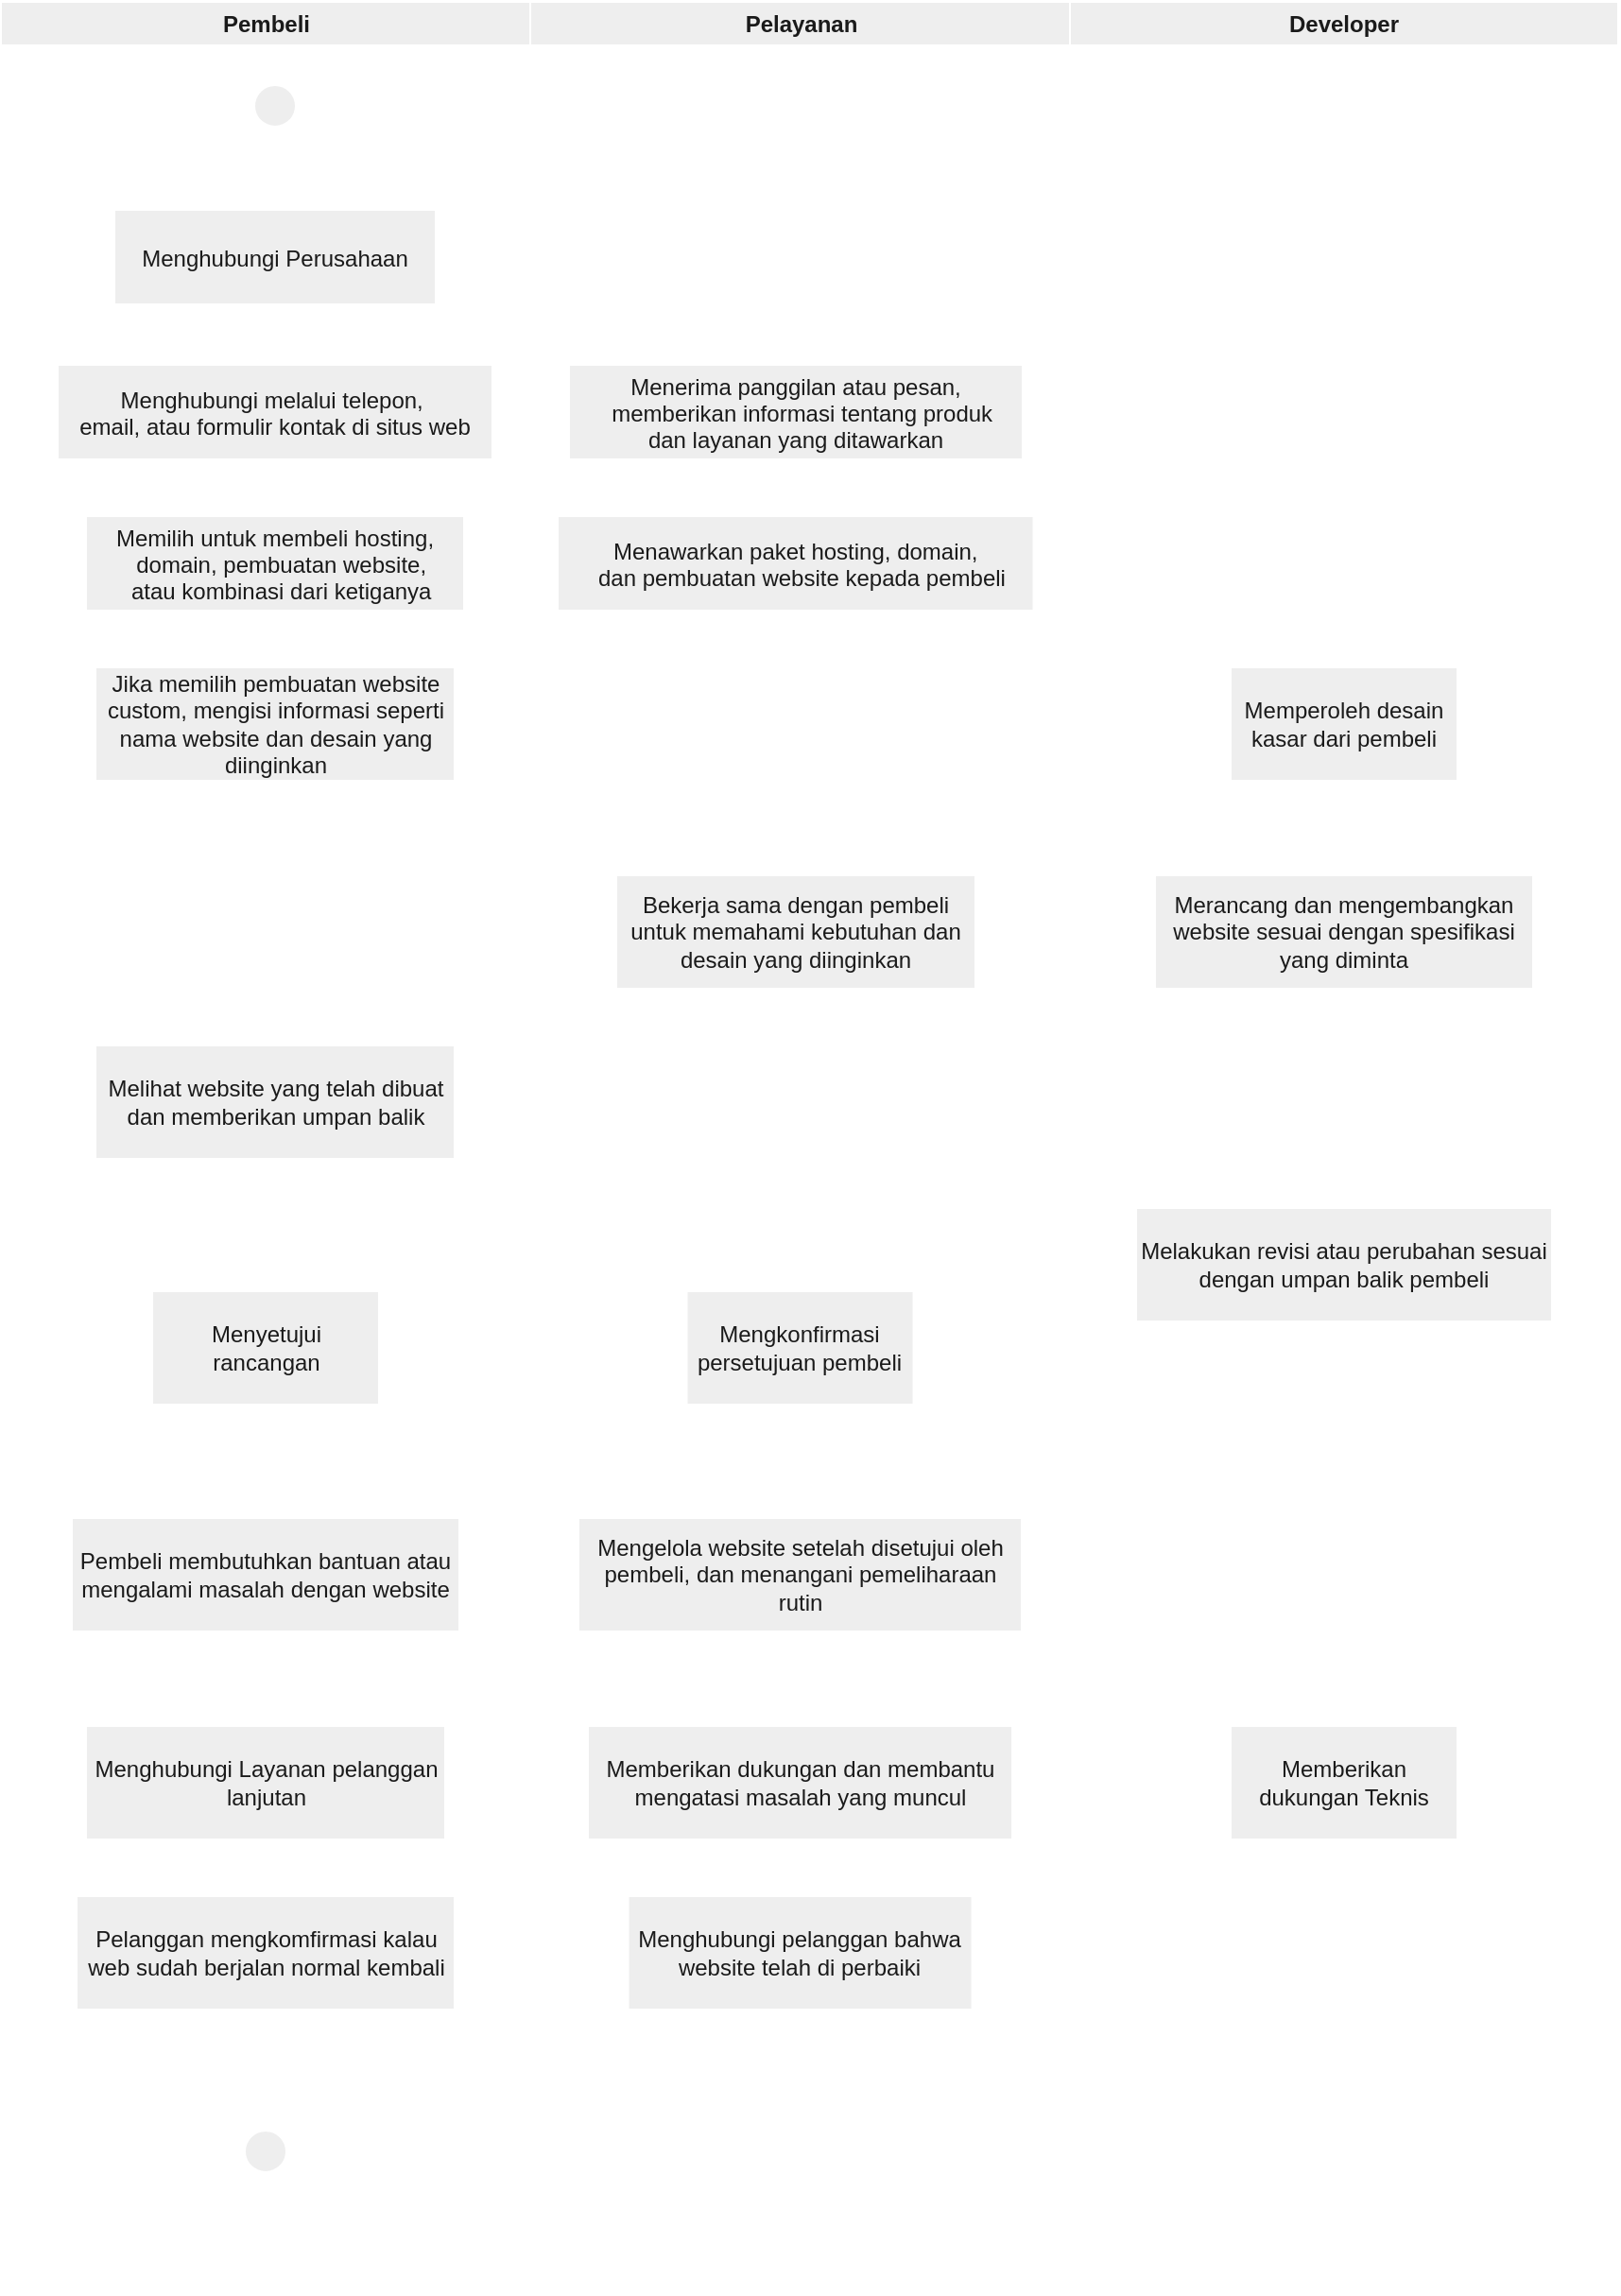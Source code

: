 <mxfile version="24.4.4" type="github">
  <diagram name="Page-1" id="e7e014a7-5840-1c2e-5031-d8a46d1fe8dd">
    <mxGraphModel dx="1849" dy="1091" grid="1" gridSize="10" guides="1" tooltips="1" connect="1" arrows="1" fold="1" page="1" pageScale="1" pageWidth="1169" pageHeight="826" background="none" math="0" shadow="0">
      <root>
        <mxCell id="0" />
        <mxCell id="1" parent="0" />
        <mxCell id="2" value="Pembeli" style="swimlane;whiteSpace=wrap;labelBackgroundColor=none;fillColor=#EEEEEE;strokeColor=#FFFFFF;fontColor=#1A1A1A;" parent="1" vertex="1">
          <mxGeometry x="164.5" y="128" width="280" height="1212" as="geometry" />
        </mxCell>
        <mxCell id="5" value="" style="ellipse;shape=startState;fillColor=#EEEEEE;strokeColor=#FFFFFF;labelBackgroundColor=none;fontColor=#1A1A1A;" parent="2" vertex="1">
          <mxGeometry x="130" y="40" width="30" height="30" as="geometry" />
        </mxCell>
        <mxCell id="6" value="" style="edgeStyle=elbowEdgeStyle;elbow=horizontal;verticalAlign=bottom;endArrow=open;endSize=8;strokeColor=#FFFFFF;endFill=1;rounded=0;labelBackgroundColor=none;fontColor=default;strokeWidth=2;" parent="2" source="5" target="7" edge="1">
          <mxGeometry x="100" y="40" as="geometry">
            <mxPoint x="115" y="110" as="targetPoint" />
          </mxGeometry>
        </mxCell>
        <mxCell id="7" value="Menghubungi Perusahaan" style="labelBackgroundColor=none;fillColor=#EEEEEE;strokeColor=#FFFFFF;fontColor=#1A1A1A;" parent="2" vertex="1">
          <mxGeometry x="60" y="110" width="170" height="50" as="geometry" />
        </mxCell>
        <mxCell id="YOEPtgyno4piZ7RR7QSO-46" style="edgeStyle=orthogonalEdgeStyle;rounded=0;orthogonalLoop=1;jettySize=auto;html=1;exitX=0.5;exitY=1;exitDx=0;exitDy=0;entryX=0.5;entryY=0;entryDx=0;entryDy=0;strokeColor=#FFFFFF;strokeWidth=2;labelBackgroundColor=none;fontColor=default;" edge="1" parent="2" source="8" target="10">
          <mxGeometry relative="1" as="geometry" />
        </mxCell>
        <mxCell id="8" value="Menghubungi melalui telepon, &#xa;email, atau formulir kontak di situs web" style="labelBackgroundColor=none;fillColor=#EEEEEE;strokeColor=#FFFFFF;fontColor=#1A1A1A;" parent="2" vertex="1">
          <mxGeometry x="30" y="192" width="230" height="50" as="geometry" />
        </mxCell>
        <mxCell id="9" value="" style="endArrow=open;strokeColor=#FFFFFF;endFill=1;rounded=0;labelBackgroundColor=none;fontColor=default;" parent="2" source="7" target="8" edge="1">
          <mxGeometry relative="1" as="geometry" />
        </mxCell>
        <mxCell id="10" value="Memilih untuk membeli hosting,&#xa;  domain, pembuatan website,&#xa;  atau kombinasi dari ketiganya" style="labelBackgroundColor=none;fillColor=#EEEEEE;strokeColor=#FFFFFF;fontColor=#1A1A1A;" parent="2" vertex="1">
          <mxGeometry x="45" y="272" width="200" height="50" as="geometry" />
        </mxCell>
        <mxCell id="VENFwPT8OEZ6iL2lPj8d-46" style="edgeStyle=orthogonalEdgeStyle;rounded=0;orthogonalLoop=1;jettySize=auto;html=1;exitX=0.5;exitY=1;exitDx=0;exitDy=0;entryX=0.5;entryY=0;entryDx=0;entryDy=0;strokeColor=#FFFFFF;labelBackgroundColor=none;fontColor=default;strokeWidth=2;" parent="2" source="VENFwPT8OEZ6iL2lPj8d-43" target="VENFwPT8OEZ6iL2lPj8d-45" edge="1">
          <mxGeometry relative="1" as="geometry" />
        </mxCell>
        <mxCell id="VENFwPT8OEZ6iL2lPj8d-43" value="Jika memilih pembuatan website custom, mengisi informasi seperti nama website dan desain yang diinginkan" style="rounded=0;whiteSpace=wrap;html=1;labelBackgroundColor=none;fillColor=#EEEEEE;strokeColor=#FFFFFF;fontColor=#1A1A1A;" parent="2" vertex="1">
          <mxGeometry x="50" y="352" width="190" height="60" as="geometry" />
        </mxCell>
        <mxCell id="20" value="" style="endArrow=open;strokeColor=#FFFFFF;endFill=1;rounded=0;entryX=0.5;entryY=0;entryDx=0;entryDy=0;labelBackgroundColor=none;fontColor=default;strokeWidth=2;" parent="2" source="10" target="VENFwPT8OEZ6iL2lPj8d-43" edge="1">
          <mxGeometry relative="1" as="geometry" />
        </mxCell>
        <mxCell id="VENFwPT8OEZ6iL2lPj8d-45" value="&lt;font color=&quot;#ffffff&quot;&gt;Mengisi formulir&lt;/font&gt;" style="rhombus;whiteSpace=wrap;html=1;fillColor=none;strokeColor=#FFFFFF;labelBackgroundColor=none;fontColor=#1A1A1A;strokeWidth=2;" parent="2" vertex="1">
          <mxGeometry x="82.5" y="452" width="125" height="80" as="geometry" />
        </mxCell>
        <mxCell id="VENFwPT8OEZ6iL2lPj8d-58" style="edgeStyle=orthogonalEdgeStyle;rounded=0;orthogonalLoop=1;jettySize=auto;html=1;exitX=0;exitY=0.5;exitDx=0;exitDy=0;entryX=0;entryY=0.5;entryDx=0;entryDy=0;strokeColor=#FFFFFF;labelBackgroundColor=none;fontColor=default;strokeWidth=2;" parent="2" source="VENFwPT8OEZ6iL2lPj8d-51" target="VENFwPT8OEZ6iL2lPj8d-57" edge="1">
          <mxGeometry relative="1" as="geometry" />
        </mxCell>
        <mxCell id="VENFwPT8OEZ6iL2lPj8d-51" value="Melihat website yang telah dibuat dan memberikan umpan balik" style="rounded=0;whiteSpace=wrap;html=1;labelBackgroundColor=none;fillColor=#EEEEEE;strokeColor=#FFFFFF;fontColor=#1A1A1A;" parent="2" vertex="1">
          <mxGeometry x="50" y="552" width="190" height="60" as="geometry" />
        </mxCell>
        <mxCell id="VENFwPT8OEZ6iL2lPj8d-57" value="Menyetujui rancangan" style="rounded=0;whiteSpace=wrap;html=1;labelBackgroundColor=none;fillColor=#EEEEEE;strokeColor=#FFFFFF;fontColor=#1A1A1A;" parent="2" vertex="1">
          <mxGeometry x="80" y="682" width="120" height="60" as="geometry" />
        </mxCell>
        <mxCell id="YOEPtgyno4piZ7RR7QSO-30" style="edgeStyle=orthogonalEdgeStyle;rounded=0;orthogonalLoop=1;jettySize=auto;html=1;exitX=0.5;exitY=1;exitDx=0;exitDy=0;strokeColor=#FFFFFF;labelBackgroundColor=none;fontColor=default;strokeWidth=2;" edge="1" parent="2" source="YOEPtgyno4piZ7RR7QSO-28" target="YOEPtgyno4piZ7RR7QSO-29">
          <mxGeometry relative="1" as="geometry" />
        </mxCell>
        <mxCell id="YOEPtgyno4piZ7RR7QSO-28" value="Pembeli membutuhkan bantuan atau mengalami masalah dengan website" style="rounded=0;whiteSpace=wrap;html=1;labelBackgroundColor=none;fillColor=#EEEEEE;strokeColor=#FFFFFF;fontColor=#1A1A1A;" vertex="1" parent="2">
          <mxGeometry x="37.5" y="802" width="205" height="60" as="geometry" />
        </mxCell>
        <mxCell id="YOEPtgyno4piZ7RR7QSO-29" value="Menghubungi Layanan pelanggan lanjutan" style="rounded=0;whiteSpace=wrap;html=1;labelBackgroundColor=none;fillColor=#EEEEEE;strokeColor=#FFFFFF;fontColor=#1A1A1A;" vertex="1" parent="2">
          <mxGeometry x="45" y="912" width="190" height="60" as="geometry" />
        </mxCell>
        <mxCell id="YOEPtgyno4piZ7RR7QSO-42" style="edgeStyle=orthogonalEdgeStyle;rounded=0;orthogonalLoop=1;jettySize=auto;html=1;exitX=0.5;exitY=1;exitDx=0;exitDy=0;entryX=0.5;entryY=0;entryDx=0;entryDy=0;strokeColor=#FFFFFF;labelBackgroundColor=none;fontColor=default;strokeWidth=2;" edge="1" parent="2" source="YOEPtgyno4piZ7RR7QSO-39" target="YOEPtgyno4piZ7RR7QSO-41">
          <mxGeometry relative="1" as="geometry" />
        </mxCell>
        <mxCell id="YOEPtgyno4piZ7RR7QSO-39" value="Pelanggan mengkomfirmasi kalau web sudah berjalan normal kembali" style="rounded=0;whiteSpace=wrap;html=1;labelBackgroundColor=none;fillColor=#EEEEEE;strokeColor=#FFFFFF;fontColor=#1A1A1A;" vertex="1" parent="2">
          <mxGeometry x="40" y="1002" width="200" height="60" as="geometry" />
        </mxCell>
        <mxCell id="YOEPtgyno4piZ7RR7QSO-41" value="" style="ellipse;shape=startState;fillColor=#EEEEEE;strokeColor=#FFFFFF;labelBackgroundColor=none;fontColor=#1A1A1A;" vertex="1" parent="2">
          <mxGeometry x="125" y="1122" width="30" height="30" as="geometry" />
        </mxCell>
        <mxCell id="3" value="Pelayanan" style="swimlane;whiteSpace=wrap;labelBackgroundColor=none;fillColor=#EEEEEE;strokeColor=#FFFFFF;fontColor=#1A1A1A;" parent="1" vertex="1">
          <mxGeometry x="444.5" y="128" width="285.5" height="1212" as="geometry" />
        </mxCell>
        <mxCell id="15" value="Menerima panggilan atau pesan,&#xa;  memberikan informasi tentang produk&#xa; dan layanan yang ditawarkan" style="labelBackgroundColor=none;fillColor=#EEEEEE;strokeColor=#FFFFFF;fontColor=#1A1A1A;" parent="3" vertex="1">
          <mxGeometry x="20.5" y="192" width="240" height="50" as="geometry" />
        </mxCell>
        <mxCell id="16" value="Menawarkan paket hosting, domain,&#xa;  dan pembuatan website kepada pembeli" style="labelBackgroundColor=none;fillColor=#EEEEEE;strokeColor=#FFFFFF;fontColor=#1A1A1A;" parent="3" vertex="1">
          <mxGeometry x="14.5" y="272" width="251.75" height="50" as="geometry" />
        </mxCell>
        <mxCell id="17" value="" style="endArrow=open;strokeColor=#FFFFFF;endFill=1;rounded=0;labelBackgroundColor=none;fontColor=default;strokeWidth=2;" parent="3" source="15" target="16" edge="1">
          <mxGeometry relative="1" as="geometry" />
        </mxCell>
        <mxCell id="VENFwPT8OEZ6iL2lPj8d-44" value="Bekerja sama dengan pembeli untuk memahami kebutuhan dan desain yang diinginkan" style="rounded=0;whiteSpace=wrap;html=1;labelBackgroundColor=none;fillColor=#EEEEEE;strokeColor=#FFFFFF;fontColor=#1A1A1A;" parent="3" vertex="1">
          <mxGeometry x="45.5" y="462" width="190" height="60" as="geometry" />
        </mxCell>
        <mxCell id="VENFwPT8OEZ6iL2lPj8d-59" value="Mengelola website setelah disetujui oleh pembeli, dan menangani pemeliharaan rutin" style="rounded=0;whiteSpace=wrap;html=1;labelBackgroundColor=none;fillColor=#EEEEEE;strokeColor=#FFFFFF;fontColor=#1A1A1A;" parent="3" vertex="1">
          <mxGeometry x="25.5" y="802" width="234.5" height="60" as="geometry" />
        </mxCell>
        <mxCell id="YOEPtgyno4piZ7RR7QSO-22" style="edgeStyle=orthogonalEdgeStyle;rounded=0;orthogonalLoop=1;jettySize=auto;html=1;exitX=0.5;exitY=1;exitDx=0;exitDy=0;entryX=0.5;entryY=0;entryDx=0;entryDy=0;strokeColor=#FFFFFF;labelBackgroundColor=none;fontColor=default;strokeWidth=2;" edge="1" parent="3" source="YOEPtgyno4piZ7RR7QSO-20" target="VENFwPT8OEZ6iL2lPj8d-59">
          <mxGeometry relative="1" as="geometry" />
        </mxCell>
        <mxCell id="YOEPtgyno4piZ7RR7QSO-20" value="Mengkonfirmasi persetujuan pembeli" style="rounded=0;whiteSpace=wrap;html=1;labelBackgroundColor=none;fillColor=#EEEEEE;strokeColor=#FFFFFF;fontColor=#1A1A1A;" vertex="1" parent="3">
          <mxGeometry x="82.75" y="682" width="120" height="60" as="geometry" />
        </mxCell>
        <mxCell id="YOEPtgyno4piZ7RR7QSO-31" value="Memberikan dukungan dan membantu mengatasi masalah yang muncul" style="rounded=0;whiteSpace=wrap;html=1;labelBackgroundColor=none;fillColor=#EEEEEE;strokeColor=#FFFFFF;fontColor=#1A1A1A;" vertex="1" parent="3">
          <mxGeometry x="30.5" y="912" width="224.5" height="60" as="geometry" />
        </mxCell>
        <mxCell id="YOEPtgyno4piZ7RR7QSO-37" value="Menghubungi pelanggan bahwa website telah di perbaiki" style="rounded=0;whiteSpace=wrap;html=1;labelBackgroundColor=none;fillColor=#EEEEEE;strokeColor=#FFFFFF;fontColor=#1A1A1A;" vertex="1" parent="3">
          <mxGeometry x="51.75" y="1002" width="182" height="60" as="geometry" />
        </mxCell>
        <mxCell id="4" value="Developer" style="swimlane;whiteSpace=wrap;labelBackgroundColor=none;fillColor=#EEEEEE;strokeColor=#FFFFFF;fontColor=#1A1A1A;" parent="1" vertex="1">
          <mxGeometry x="730" y="128" width="290" height="1212" as="geometry" />
        </mxCell>
        <mxCell id="VENFwPT8OEZ6iL2lPj8d-49" value="Merancang dan mengembangkan website sesuai dengan spesifikasi yang diminta" style="rounded=0;whiteSpace=wrap;html=1;labelBackgroundColor=none;fillColor=#EEEEEE;strokeColor=#FFFFFF;fontColor=#1A1A1A;" parent="4" vertex="1">
          <mxGeometry x="45" y="462" width="200" height="60" as="geometry" />
        </mxCell>
        <mxCell id="VENFwPT8OEZ6iL2lPj8d-56" style="edgeStyle=orthogonalEdgeStyle;rounded=0;orthogonalLoop=1;jettySize=auto;html=1;exitX=1;exitY=0.5;exitDx=0;exitDy=0;entryX=1;entryY=0.5;entryDx=0;entryDy=0;strokeColor=#FFFFFF;labelBackgroundColor=none;fontColor=default;strokeWidth=2;" parent="4" source="VENFwPT8OEZ6iL2lPj8d-53" target="YOEPtgyno4piZ7RR7QSO-26" edge="1">
          <mxGeometry relative="1" as="geometry" />
        </mxCell>
        <mxCell id="VENFwPT8OEZ6iL2lPj8d-53" value="Melakukan revisi atau perubahan sesuai dengan umpan balik pembeli" style="rounded=0;whiteSpace=wrap;html=1;labelBackgroundColor=none;fillColor=#EEEEEE;strokeColor=#FFFFFF;fontColor=#1A1A1A;" parent="4" vertex="1">
          <mxGeometry x="35" y="638" width="220" height="60" as="geometry" />
        </mxCell>
        <mxCell id="YOEPtgyno4piZ7RR7QSO-25" style="edgeStyle=orthogonalEdgeStyle;rounded=0;orthogonalLoop=1;jettySize=auto;html=1;exitX=0.5;exitY=1;exitDx=0;exitDy=0;entryX=0.5;entryY=0;entryDx=0;entryDy=0;strokeColor=#FFFFFF;labelBackgroundColor=none;fontColor=default;strokeWidth=2;" edge="1" parent="4" source="YOEPtgyno4piZ7RR7QSO-23" target="VENFwPT8OEZ6iL2lPj8d-49">
          <mxGeometry relative="1" as="geometry" />
        </mxCell>
        <mxCell id="YOEPtgyno4piZ7RR7QSO-23" value="Memperoleh desain kasar dari pembeli" style="rounded=0;whiteSpace=wrap;html=1;labelBackgroundColor=none;fillColor=#EEEEEE;strokeColor=#FFFFFF;fontColor=#1A1A1A;" vertex="1" parent="4">
          <mxGeometry x="85" y="352" width="120" height="60" as="geometry" />
        </mxCell>
        <mxCell id="YOEPtgyno4piZ7RR7QSO-26" value="&lt;font color=&quot;#ffffff&quot;&gt;Pembuatan website&lt;/font&gt;" style="rhombus;whiteSpace=wrap;html=1;fillColor=none;strokeColor=#FFFFFF;labelBackgroundColor=none;fontColor=#1A1A1A;strokeWidth=2;" vertex="1" parent="4">
          <mxGeometry x="75" y="547" width="140" height="70" as="geometry" />
        </mxCell>
        <mxCell id="YOEPtgyno4piZ7RR7QSO-27" value="" style="edgeStyle=orthogonalEdgeStyle;rounded=0;orthogonalLoop=1;jettySize=auto;html=1;exitX=0.5;exitY=1;exitDx=0;exitDy=0;entryX=0.5;entryY=0;entryDx=0;entryDy=0;strokeColor=#FFFFFF;labelBackgroundColor=none;fontColor=default;strokeWidth=2;" edge="1" parent="4" source="VENFwPT8OEZ6iL2lPj8d-49" target="YOEPtgyno4piZ7RR7QSO-26">
          <mxGeometry relative="1" as="geometry">
            <mxPoint x="145" y="522" as="sourcePoint" />
            <mxPoint x="-325" y="582" as="targetPoint" />
          </mxGeometry>
        </mxCell>
        <mxCell id="YOEPtgyno4piZ7RR7QSO-36" style="edgeStyle=orthogonalEdgeStyle;rounded=0;orthogonalLoop=1;jettySize=auto;html=1;exitX=0.5;exitY=1;exitDx=0;exitDy=0;entryX=0.5;entryY=0;entryDx=0;entryDy=0;strokeColor=#FFFFFF;labelBackgroundColor=none;fontColor=default;strokeWidth=2;" edge="1" parent="4" source="YOEPtgyno4piZ7RR7QSO-33" target="YOEPtgyno4piZ7RR7QSO-35">
          <mxGeometry relative="1" as="geometry" />
        </mxCell>
        <mxCell id="YOEPtgyno4piZ7RR7QSO-33" value="Memberikan dukungan Teknis" style="rounded=0;whiteSpace=wrap;html=1;labelBackgroundColor=none;fillColor=#EEEEEE;strokeColor=#FFFFFF;fontColor=#1A1A1A;" vertex="1" parent="4">
          <mxGeometry x="85" y="912" width="120" height="60" as="geometry" />
        </mxCell>
        <mxCell id="YOEPtgyno4piZ7RR7QSO-35" value="" style="rhombus;whiteSpace=wrap;html=1;fillColor=none;strokeColor=#FFFFFF;labelBackgroundColor=none;fontColor=#1A1A1A;strokeWidth=2;" vertex="1" parent="4">
          <mxGeometry x="105" y="1011" width="80" height="42" as="geometry" />
        </mxCell>
        <mxCell id="VENFwPT8OEZ6iL2lPj8d-41" style="edgeStyle=orthogonalEdgeStyle;rounded=0;orthogonalLoop=1;jettySize=auto;html=1;exitX=1;exitY=0.5;exitDx=0;exitDy=0;entryX=0;entryY=0.5;entryDx=0;entryDy=0;strokeColor=#FFFFFF;labelBackgroundColor=none;fontColor=default;strokeWidth=2;" parent="1" source="8" target="15" edge="1">
          <mxGeometry relative="1" as="geometry" />
        </mxCell>
        <mxCell id="VENFwPT8OEZ6iL2lPj8d-42" style="edgeStyle=orthogonalEdgeStyle;rounded=0;orthogonalLoop=1;jettySize=auto;html=1;entryX=1;entryY=0.5;entryDx=0;entryDy=0;strokeColor=#FFFFFF;labelBackgroundColor=none;fontColor=default;strokeWidth=2;" parent="1" source="16" target="10" edge="1">
          <mxGeometry relative="1" as="geometry" />
        </mxCell>
        <mxCell id="VENFwPT8OEZ6iL2lPj8d-48" style="edgeStyle=orthogonalEdgeStyle;rounded=0;orthogonalLoop=1;jettySize=auto;html=1;exitX=1;exitY=0.5;exitDx=0;exitDy=0;entryX=0;entryY=0.5;entryDx=0;entryDy=0;strokeColor=#FFFFFF;labelBackgroundColor=none;fontColor=default;strokeWidth=2;" parent="1" source="VENFwPT8OEZ6iL2lPj8d-45" target="VENFwPT8OEZ6iL2lPj8d-44" edge="1">
          <mxGeometry relative="1" as="geometry" />
        </mxCell>
        <mxCell id="VENFwPT8OEZ6iL2lPj8d-52" style="edgeStyle=orthogonalEdgeStyle;rounded=0;orthogonalLoop=1;jettySize=auto;html=1;exitX=0;exitY=0.5;exitDx=0;exitDy=0;entryX=1;entryY=0.5;entryDx=0;entryDy=0;strokeColor=#FFFFFF;labelBackgroundColor=none;fontColor=default;strokeWidth=2;" parent="1" source="YOEPtgyno4piZ7RR7QSO-26" target="VENFwPT8OEZ6iL2lPj8d-51" edge="1">
          <mxGeometry relative="1" as="geometry" />
        </mxCell>
        <mxCell id="VENFwPT8OEZ6iL2lPj8d-54" style="edgeStyle=orthogonalEdgeStyle;rounded=0;orthogonalLoop=1;jettySize=auto;html=1;exitX=0.5;exitY=1;exitDx=0;exitDy=0;entryX=0;entryY=0.5;entryDx=0;entryDy=0;strokeColor=#FFFFFF;labelBackgroundColor=none;fontColor=default;strokeWidth=2;" parent="1" source="VENFwPT8OEZ6iL2lPj8d-51" target="VENFwPT8OEZ6iL2lPj8d-53" edge="1">
          <mxGeometry relative="1" as="geometry" />
        </mxCell>
        <mxCell id="YOEPtgyno4piZ7RR7QSO-21" style="edgeStyle=orthogonalEdgeStyle;rounded=0;orthogonalLoop=1;jettySize=auto;html=1;exitX=1;exitY=0.5;exitDx=0;exitDy=0;entryX=0;entryY=0.5;entryDx=0;entryDy=0;strokeColor=#FFFFFF;labelBackgroundColor=none;fontColor=default;strokeWidth=2;" edge="1" parent="1" source="VENFwPT8OEZ6iL2lPj8d-57" target="YOEPtgyno4piZ7RR7QSO-20">
          <mxGeometry relative="1" as="geometry" />
        </mxCell>
        <mxCell id="YOEPtgyno4piZ7RR7QSO-24" style="edgeStyle=orthogonalEdgeStyle;rounded=0;orthogonalLoop=1;jettySize=auto;html=1;exitX=0.5;exitY=0;exitDx=0;exitDy=0;entryX=0;entryY=0.5;entryDx=0;entryDy=0;strokeColor=#FFFFFF;labelBackgroundColor=none;fontColor=default;strokeWidth=2;" edge="1" parent="1" source="VENFwPT8OEZ6iL2lPj8d-44" target="YOEPtgyno4piZ7RR7QSO-23">
          <mxGeometry relative="1" as="geometry" />
        </mxCell>
        <mxCell id="YOEPtgyno4piZ7RR7QSO-32" style="edgeStyle=orthogonalEdgeStyle;rounded=0;orthogonalLoop=1;jettySize=auto;html=1;exitX=1;exitY=0.5;exitDx=0;exitDy=0;entryX=0;entryY=0.5;entryDx=0;entryDy=0;strokeColor=#FFFFFF;labelBackgroundColor=none;fontColor=default;strokeWidth=2;" edge="1" parent="1" source="YOEPtgyno4piZ7RR7QSO-29" target="YOEPtgyno4piZ7RR7QSO-31">
          <mxGeometry relative="1" as="geometry" />
        </mxCell>
        <mxCell id="YOEPtgyno4piZ7RR7QSO-34" style="edgeStyle=orthogonalEdgeStyle;rounded=0;orthogonalLoop=1;jettySize=auto;html=1;exitX=1;exitY=0.5;exitDx=0;exitDy=0;entryX=0;entryY=0.5;entryDx=0;entryDy=0;strokeColor=#FFFFFF;labelBackgroundColor=none;fontColor=default;strokeWidth=2;" edge="1" parent="1" source="YOEPtgyno4piZ7RR7QSO-31" target="YOEPtgyno4piZ7RR7QSO-33">
          <mxGeometry relative="1" as="geometry" />
        </mxCell>
        <mxCell id="YOEPtgyno4piZ7RR7QSO-38" style="edgeStyle=orthogonalEdgeStyle;rounded=0;orthogonalLoop=1;jettySize=auto;html=1;exitX=0;exitY=0.5;exitDx=0;exitDy=0;entryX=1;entryY=0.5;entryDx=0;entryDy=0;strokeColor=#FFFFFF;labelBackgroundColor=none;fontColor=default;strokeWidth=2;" edge="1" parent="1" source="YOEPtgyno4piZ7RR7QSO-35" target="YOEPtgyno4piZ7RR7QSO-37">
          <mxGeometry relative="1" as="geometry" />
        </mxCell>
        <mxCell id="YOEPtgyno4piZ7RR7QSO-40" style="edgeStyle=orthogonalEdgeStyle;rounded=0;orthogonalLoop=1;jettySize=auto;html=1;exitX=0;exitY=0.5;exitDx=0;exitDy=0;strokeColor=#FFFFFF;labelBackgroundColor=none;fontColor=default;strokeWidth=2;" edge="1" parent="1" source="YOEPtgyno4piZ7RR7QSO-37" target="YOEPtgyno4piZ7RR7QSO-39">
          <mxGeometry relative="1" as="geometry" />
        </mxCell>
      </root>
    </mxGraphModel>
  </diagram>
</mxfile>
